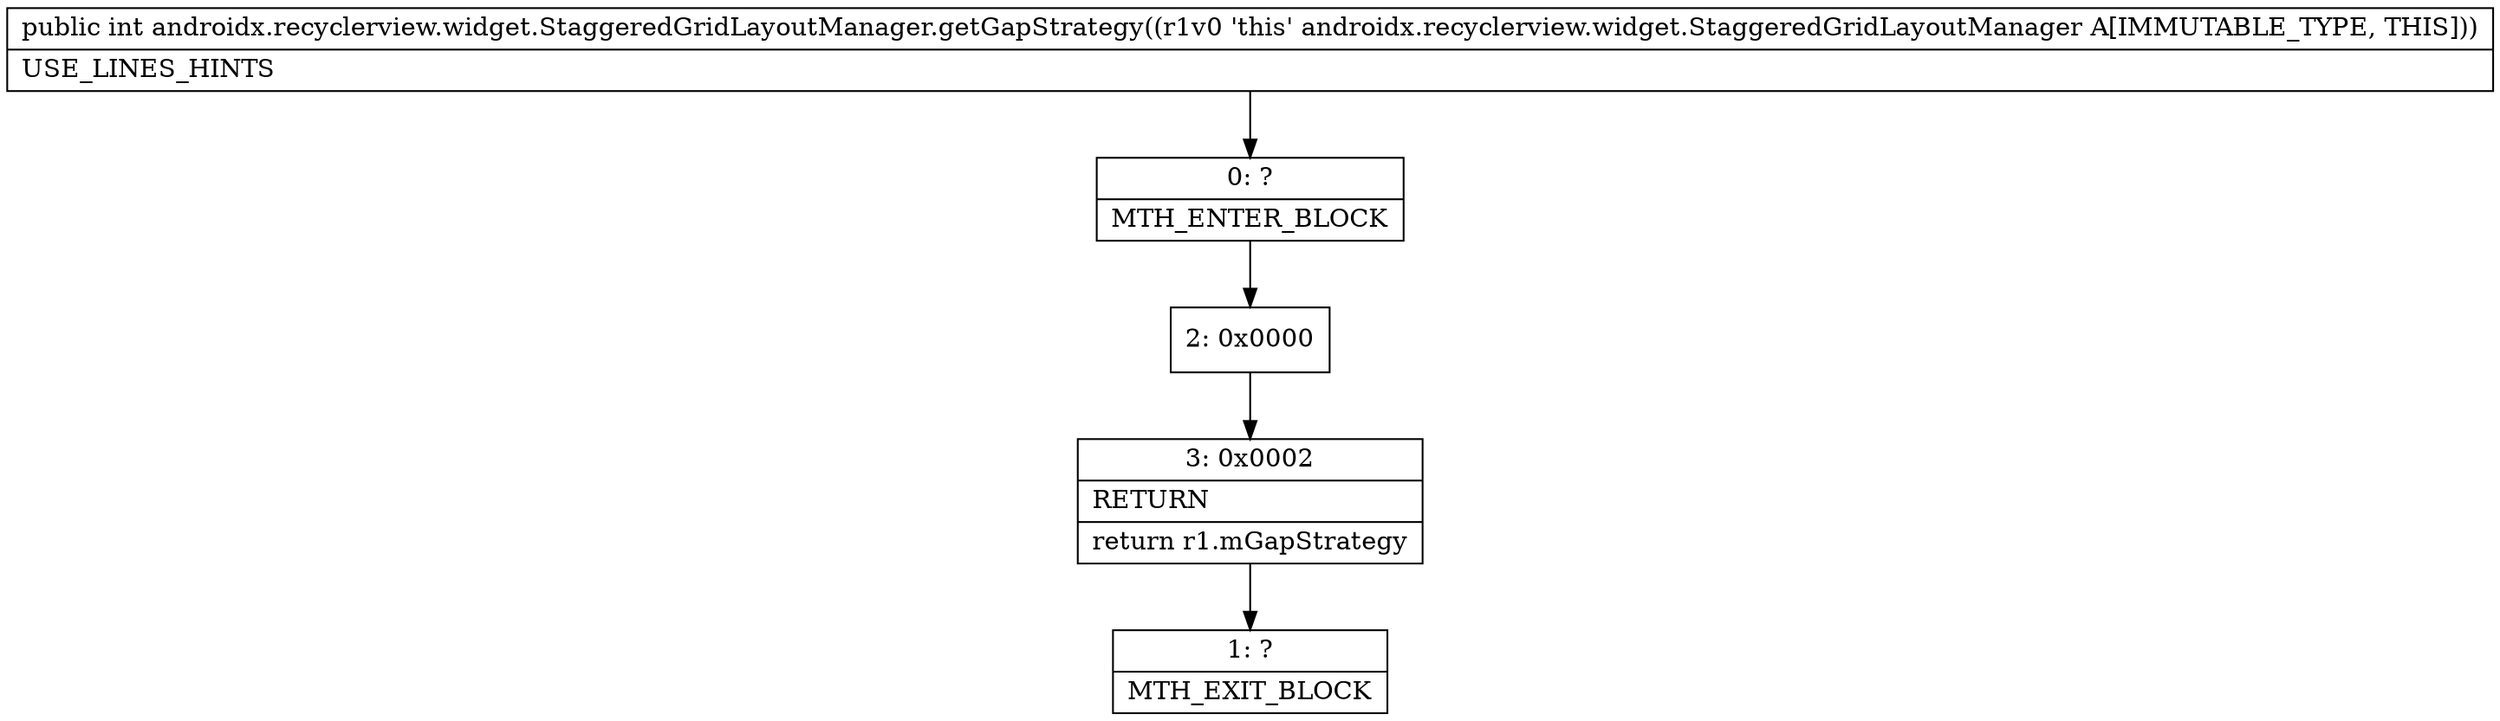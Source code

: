 digraph "CFG forandroidx.recyclerview.widget.StaggeredGridLayoutManager.getGapStrategy()I" {
Node_0 [shape=record,label="{0\:\ ?|MTH_ENTER_BLOCK\l}"];
Node_2 [shape=record,label="{2\:\ 0x0000}"];
Node_3 [shape=record,label="{3\:\ 0x0002|RETURN\l|return r1.mGapStrategy\l}"];
Node_1 [shape=record,label="{1\:\ ?|MTH_EXIT_BLOCK\l}"];
MethodNode[shape=record,label="{public int androidx.recyclerview.widget.StaggeredGridLayoutManager.getGapStrategy((r1v0 'this' androidx.recyclerview.widget.StaggeredGridLayoutManager A[IMMUTABLE_TYPE, THIS]))  | USE_LINES_HINTS\l}"];
MethodNode -> Node_0;Node_0 -> Node_2;
Node_2 -> Node_3;
Node_3 -> Node_1;
}

